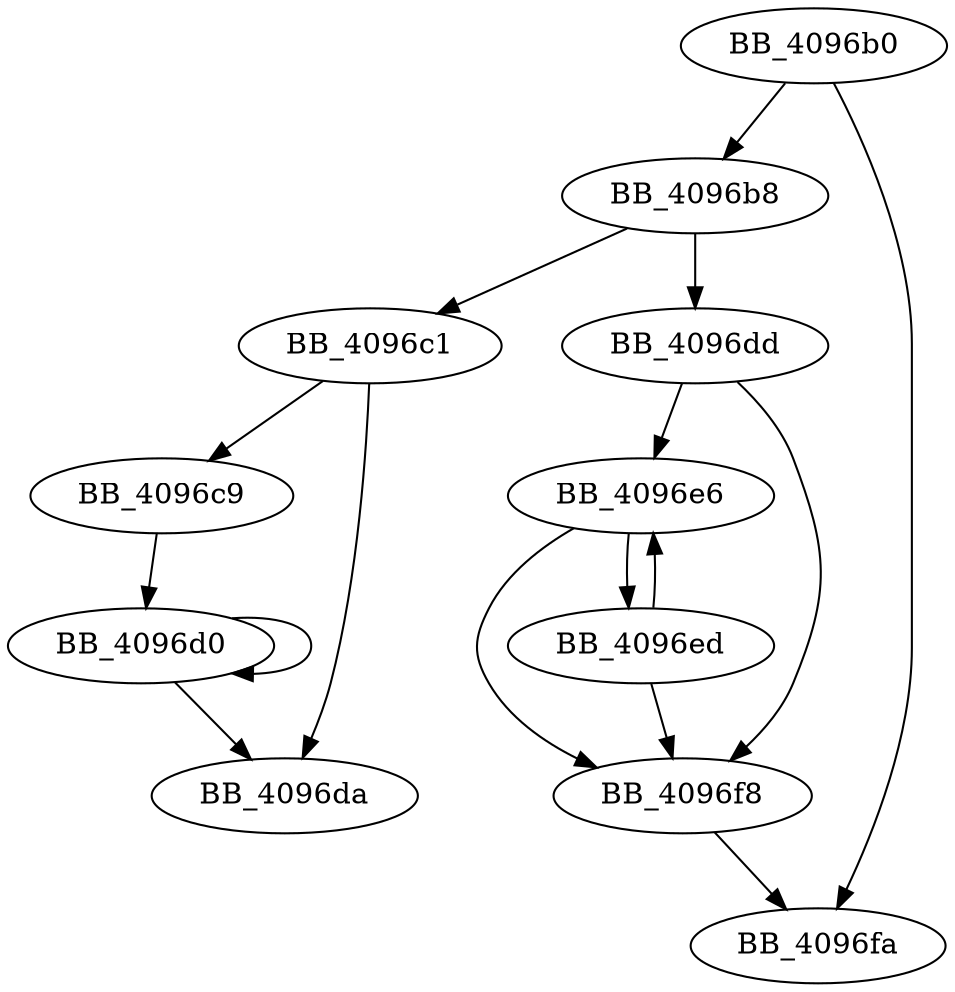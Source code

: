 DiGraph sub_4096B0{
BB_4096b0->BB_4096b8
BB_4096b0->BB_4096fa
BB_4096b8->BB_4096c1
BB_4096b8->BB_4096dd
BB_4096c1->BB_4096c9
BB_4096c1->BB_4096da
BB_4096c9->BB_4096d0
BB_4096d0->BB_4096d0
BB_4096d0->BB_4096da
BB_4096dd->BB_4096e6
BB_4096dd->BB_4096f8
BB_4096e6->BB_4096ed
BB_4096e6->BB_4096f8
BB_4096ed->BB_4096e6
BB_4096ed->BB_4096f8
BB_4096f8->BB_4096fa
}
